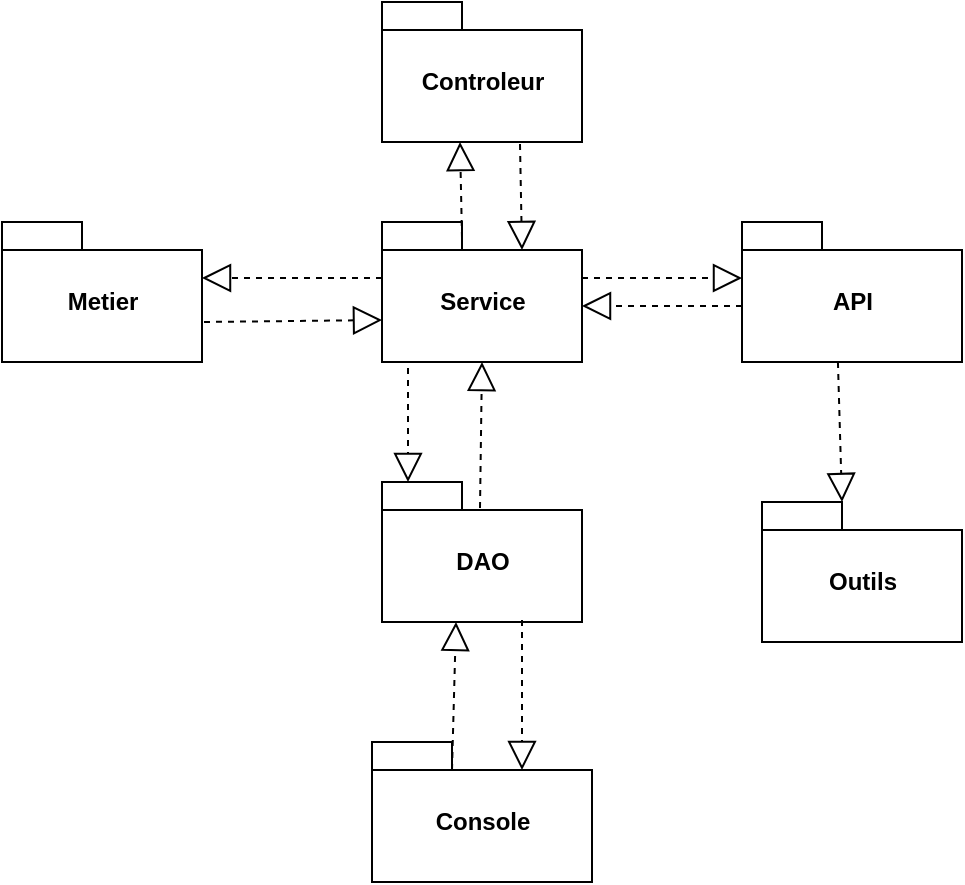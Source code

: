 <mxfile version="13.7.9" type="github">
  <diagram id="p4Nd8DHy-fVAcEdsIGSF" name="Page-1">
    <mxGraphModel dx="929" dy="1716" grid="1" gridSize="10" guides="1" tooltips="1" connect="1" arrows="1" fold="1" page="1" pageScale="1" pageWidth="827" pageHeight="1169" math="0" shadow="0">
      <root>
        <mxCell id="0" />
        <mxCell id="1" parent="0" />
        <mxCell id="spQuB_l44N9q1eX4pLCj-1" value="DAO" style="shape=folder;fontStyle=1;spacingTop=10;tabWidth=40;tabHeight=14;tabPosition=left;html=1;" parent="1" vertex="1">
          <mxGeometry x="330" y="210" width="100" height="70" as="geometry" />
        </mxCell>
        <mxCell id="spQuB_l44N9q1eX4pLCj-2" value="Outils" style="shape=folder;fontStyle=1;spacingTop=10;tabWidth=40;tabHeight=14;tabPosition=left;html=1;" parent="1" vertex="1">
          <mxGeometry x="520" y="220" width="100" height="70" as="geometry" />
        </mxCell>
        <mxCell id="spQuB_l44N9q1eX4pLCj-3" value="Console" style="shape=folder;fontStyle=1;spacingTop=10;tabWidth=40;tabHeight=14;tabPosition=left;html=1;" parent="1" vertex="1">
          <mxGeometry x="325" y="340" width="110" height="70" as="geometry" />
        </mxCell>
        <mxCell id="spQuB_l44N9q1eX4pLCj-6" value="Metier" style="shape=folder;fontStyle=1;spacingTop=10;tabWidth=40;tabHeight=14;tabPosition=left;html=1;" parent="1" vertex="1">
          <mxGeometry x="140" y="80" width="100" height="70" as="geometry" />
        </mxCell>
        <mxCell id="spQuB_l44N9q1eX4pLCj-7" value="" style="endArrow=block;dashed=1;endFill=0;endSize=12;html=1;exitX=0;exitY=0;exitDx=0;exitDy=28;exitPerimeter=0;entryX=0;entryY=0;entryDx=100;entryDy=28;entryPerimeter=0;" parent="1" source="OpfBQdvl_bSCVIGFcSFf-1" target="spQuB_l44N9q1eX4pLCj-6" edge="1">
          <mxGeometry width="160" relative="1" as="geometry">
            <mxPoint x="480" y="280" as="sourcePoint" />
            <mxPoint x="640" y="280" as="targetPoint" />
          </mxGeometry>
        </mxCell>
        <mxCell id="spQuB_l44N9q1eX4pLCj-8" value="" style="endArrow=block;dashed=1;endFill=0;endSize=12;html=1;entryX=0;entryY=0.7;entryDx=0;entryDy=0;entryPerimeter=0;" parent="1" target="OpfBQdvl_bSCVIGFcSFf-1" edge="1">
          <mxGeometry width="160" relative="1" as="geometry">
            <mxPoint x="241" y="130" as="sourcePoint" />
            <mxPoint x="428" y="164.98" as="targetPoint" />
          </mxGeometry>
        </mxCell>
        <mxCell id="spQuB_l44N9q1eX4pLCj-9" value="" style="endArrow=block;dashed=1;endFill=0;endSize=12;html=1;entryX=0;entryY=0;entryDx=75;entryDy=14;entryPerimeter=0;" parent="1" target="spQuB_l44N9q1eX4pLCj-3" edge="1">
          <mxGeometry width="160" relative="1" as="geometry">
            <mxPoint x="400" y="279" as="sourcePoint" />
            <mxPoint x="428" y="164.98" as="targetPoint" />
          </mxGeometry>
        </mxCell>
        <mxCell id="spQuB_l44N9q1eX4pLCj-10" value="" style="endArrow=block;dashed=1;endFill=0;endSize=12;html=1;entryX=0;entryY=0;entryDx=40;entryDy=0;entryPerimeter=0;exitX=0.436;exitY=1;exitDx=0;exitDy=0;exitPerimeter=0;" parent="1" source="spQuB_l44N9q1eX4pLCj-4" target="spQuB_l44N9q1eX4pLCj-2" edge="1">
          <mxGeometry width="160" relative="1" as="geometry">
            <mxPoint x="560" y="340" as="sourcePoint" />
            <mxPoint x="460" y="384" as="targetPoint" />
          </mxGeometry>
        </mxCell>
        <mxCell id="spQuB_l44N9q1eX4pLCj-11" value="" style="endArrow=block;dashed=1;endFill=0;endSize=12;html=1;exitX=0.49;exitY=0.186;exitDx=0;exitDy=0;exitPerimeter=0;entryX=0.5;entryY=1;entryDx=0;entryDy=0;entryPerimeter=0;" parent="1" source="spQuB_l44N9q1eX4pLCj-1" edge="1" target="OpfBQdvl_bSCVIGFcSFf-1">
          <mxGeometry width="160" relative="1" as="geometry">
            <mxPoint x="380" y="260" as="sourcePoint" />
            <mxPoint x="340" y="210" as="targetPoint" />
          </mxGeometry>
        </mxCell>
        <mxCell id="spQuB_l44N9q1eX4pLCj-12" value="" style="endArrow=block;dashed=1;endFill=0;endSize=12;html=1;exitX=0;exitY=0;exitDx=40;exitDy=14;exitPerimeter=0;" parent="1" source="spQuB_l44N9q1eX4pLCj-3" edge="1">
          <mxGeometry width="160" relative="1" as="geometry">
            <mxPoint x="560" y="340" as="sourcePoint" />
            <mxPoint x="367" y="280" as="targetPoint" />
          </mxGeometry>
        </mxCell>
        <mxCell id="OpfBQdvl_bSCVIGFcSFf-1" value="Service" style="shape=folder;fontStyle=1;spacingTop=10;tabWidth=40;tabHeight=14;tabPosition=left;html=1;" vertex="1" parent="1">
          <mxGeometry x="330" y="80" width="100" height="70" as="geometry" />
        </mxCell>
        <mxCell id="OpfBQdvl_bSCVIGFcSFf-2" value="Controleur" style="shape=folder;fontStyle=1;spacingTop=10;tabWidth=40;tabHeight=14;tabPosition=left;html=1;" vertex="1" parent="1">
          <mxGeometry x="330" y="-30" width="100" height="70" as="geometry" />
        </mxCell>
        <mxCell id="OpfBQdvl_bSCVIGFcSFf-3" value="" style="endArrow=block;dashed=1;endFill=0;endSize=12;html=1;exitX=0.13;exitY=1.043;exitDx=0;exitDy=0;exitPerimeter=0;" edge="1" parent="1" source="OpfBQdvl_bSCVIGFcSFf-1">
          <mxGeometry width="160" relative="1" as="geometry">
            <mxPoint x="260" y="264" as="sourcePoint" />
            <mxPoint x="343" y="210" as="targetPoint" />
            <Array as="points" />
          </mxGeometry>
        </mxCell>
        <mxCell id="OpfBQdvl_bSCVIGFcSFf-5" value="" style="endArrow=block;dashed=1;endFill=0;endSize=12;html=1;exitX=0;exitY=0;exitDx=0;exitDy=42;exitPerimeter=0;entryX=0;entryY=0;entryDx=100;entryDy=42;entryPerimeter=0;" edge="1" parent="1" source="spQuB_l44N9q1eX4pLCj-4" target="OpfBQdvl_bSCVIGFcSFf-1">
          <mxGeometry width="160" relative="1" as="geometry">
            <mxPoint x="680" y="142" as="sourcePoint" />
            <mxPoint x="600" y="60" as="targetPoint" />
            <Array as="points">
              <mxPoint x="470" y="122" />
            </Array>
          </mxGeometry>
        </mxCell>
        <mxCell id="spQuB_l44N9q1eX4pLCj-4" value="API" style="shape=folder;fontStyle=1;spacingTop=10;tabWidth=40;tabHeight=14;tabPosition=left;html=1;" parent="1" vertex="1">
          <mxGeometry x="510" y="80" width="110" height="70" as="geometry" />
        </mxCell>
        <mxCell id="OpfBQdvl_bSCVIGFcSFf-6" value="" style="endArrow=block;dashed=1;endFill=0;endSize=12;html=1;exitX=0;exitY=0;exitDx=100;exitDy=28;exitPerimeter=0;entryX=0;entryY=0;entryDx=0;entryDy=28;entryPerimeter=0;" edge="1" parent="1" source="OpfBQdvl_bSCVIGFcSFf-1" target="spQuB_l44N9q1eX4pLCj-4">
          <mxGeometry width="160" relative="1" as="geometry">
            <mxPoint x="680" y="142" as="sourcePoint" />
            <mxPoint x="430" y="122" as="targetPoint" />
            <Array as="points" />
          </mxGeometry>
        </mxCell>
        <mxCell id="OpfBQdvl_bSCVIGFcSFf-7" value="" style="endArrow=block;dashed=1;endFill=0;endSize=12;html=1;exitX=0.4;exitY=0.114;exitDx=0;exitDy=0;exitPerimeter=0;entryX=0;entryY=0;entryDx=100;entryDy=28;entryPerimeter=0;" edge="1" parent="1" source="OpfBQdvl_bSCVIGFcSFf-1">
          <mxGeometry width="160" relative="1" as="geometry">
            <mxPoint x="459" y="40" as="sourcePoint" />
            <mxPoint x="369" y="40" as="targetPoint" />
          </mxGeometry>
        </mxCell>
        <mxCell id="OpfBQdvl_bSCVIGFcSFf-8" value="" style="endArrow=block;dashed=1;endFill=0;endSize=12;html=1;entryX=0;entryY=0;entryDx=70;entryDy=14;entryPerimeter=0;exitX=0.69;exitY=1.014;exitDx=0;exitDy=0;exitPerimeter=0;" edge="1" parent="1" source="OpfBQdvl_bSCVIGFcSFf-2" target="OpfBQdvl_bSCVIGFcSFf-1">
          <mxGeometry width="160" relative="1" as="geometry">
            <mxPoint x="251" y="140" as="sourcePoint" />
            <mxPoint x="340" y="139" as="targetPoint" />
          </mxGeometry>
        </mxCell>
      </root>
    </mxGraphModel>
  </diagram>
</mxfile>
